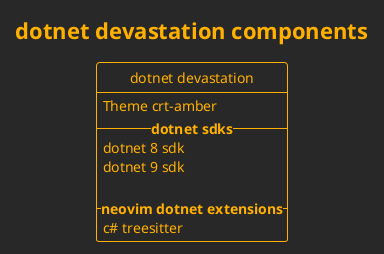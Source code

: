 @startuml dotnet_architecture

!theme crt-amber

title dotnet devastation components

hide circle
hide stereotypes

class "dotnet devastation" as DotnetDev {
  Theme crt-amber
  -- <b>dotnet sdks</b> --
  dotnet 8 sdk
  dotnet 9 sdk
  
  -- <b>neovim dotnet extensions</b> --
  c# treesitter
}

@enduml
